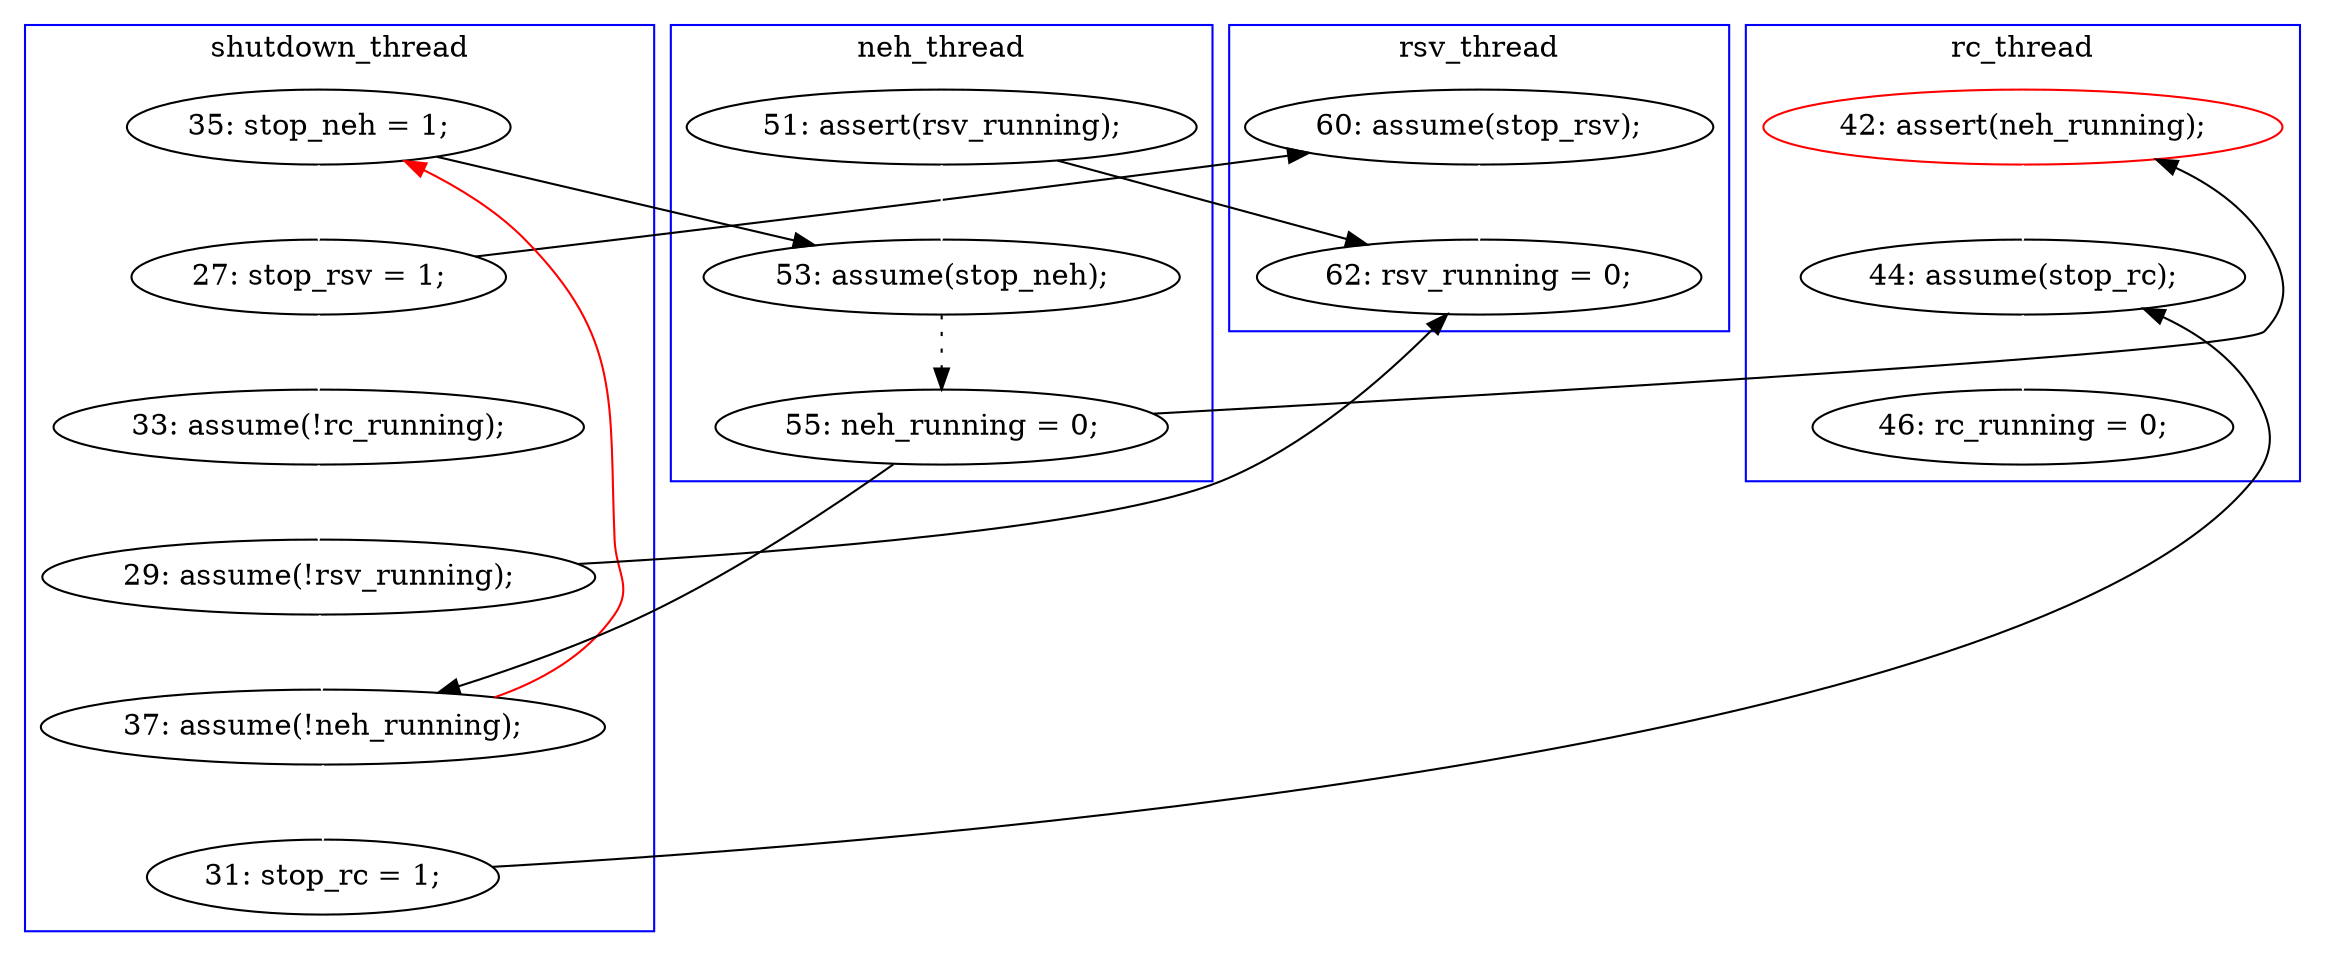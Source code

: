 digraph Counterexample {
	12 -> 14 [color = white, style = solid]
	24 -> 12 [color = red, style = solid, constraint = false]
	15 -> 34 [color = black, style = solid, constraint = false]
	29 -> 34 [color = white, style = solid]
	23 -> 34 [color = black, style = solid, constraint = false]
	12 -> 16 [color = black, style = solid, constraint = false]
	14 -> 21 [color = white, style = solid]
	24 -> 26 [color = white, style = solid]
	15 -> 16 [color = white, style = solid]
	32 -> 33 [color = white, style = solid]
	23 -> 24 [color = white, style = solid]
	20 -> 32 [color = white, style = solid]
	26 -> 32 [color = black, style = solid, constraint = false]
	21 -> 23 [color = white, style = solid]
	18 -> 20 [color = black, style = solid, constraint = false]
	16 -> 18 [color = black, style = dotted]
	14 -> 29 [color = black, style = solid, constraint = false]
	18 -> 24 [color = black, style = solid, constraint = false]
	subgraph cluster2 {
		label = rc_thread
		color = blue
		33  [label = "46: rc_running = 0;"]
		32  [label = "44: assume(stop_rc);"]
		20  [label = "42: assert(neh_running);", color = red]
	}
	subgraph cluster1 {
		label = shutdown_thread
		color = blue
		26  [label = "31: stop_rc = 1;"]
		24  [label = "37: assume(!neh_running);"]
		21  [label = "33: assume(!rc_running);"]
		12  [label = "35: stop_neh = 1;"]
		14  [label = "27: stop_rsv = 1;"]
		23  [label = "29: assume(!rsv_running);"]
	}
	subgraph cluster4 {
		label = rsv_thread
		color = blue
		29  [label = "60: assume(stop_rsv);"]
		34  [label = "62: rsv_running = 0;"]
	}
	subgraph cluster3 {
		label = neh_thread
		color = blue
		15  [label = "51: assert(rsv_running);"]
		16  [label = "53: assume(stop_neh);"]
		18  [label = "55: neh_running = 0;"]
	}
}